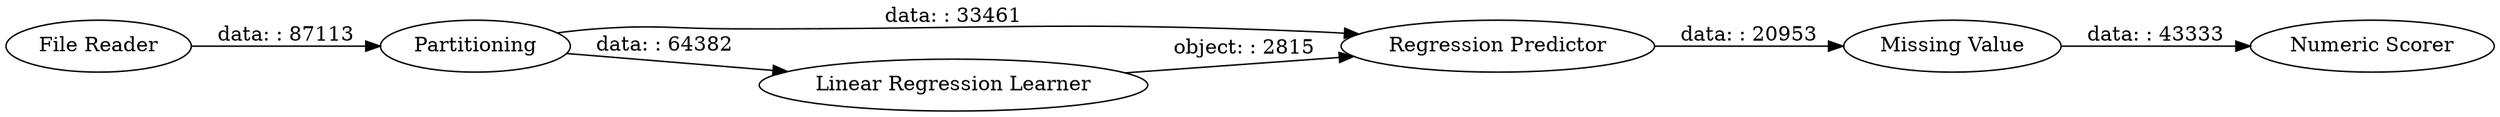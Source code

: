 digraph {
	"-4144569347947948905_63" [label="Missing Value"]
	"-4144569347947948905_32" [label="Regression Predictor"]
	"-4144569347947948905_29" [label=Partitioning]
	"-4144569347947948905_31" [label="Linear Regression Learner"]
	"-4144569347947948905_64" [label="File Reader"]
	"-4144569347947948905_30" [label="Numeric Scorer"]
	"-4144569347947948905_29" -> "-4144569347947948905_31" [label="data: : 64382"]
	"-4144569347947948905_64" -> "-4144569347947948905_29" [label="data: : 87113"]
	"-4144569347947948905_29" -> "-4144569347947948905_32" [label="data: : 33461"]
	"-4144569347947948905_31" -> "-4144569347947948905_32" [label="object: : 2815"]
	"-4144569347947948905_32" -> "-4144569347947948905_63" [label="data: : 20953"]
	"-4144569347947948905_63" -> "-4144569347947948905_30" [label="data: : 43333"]
	rankdir=LR
}
